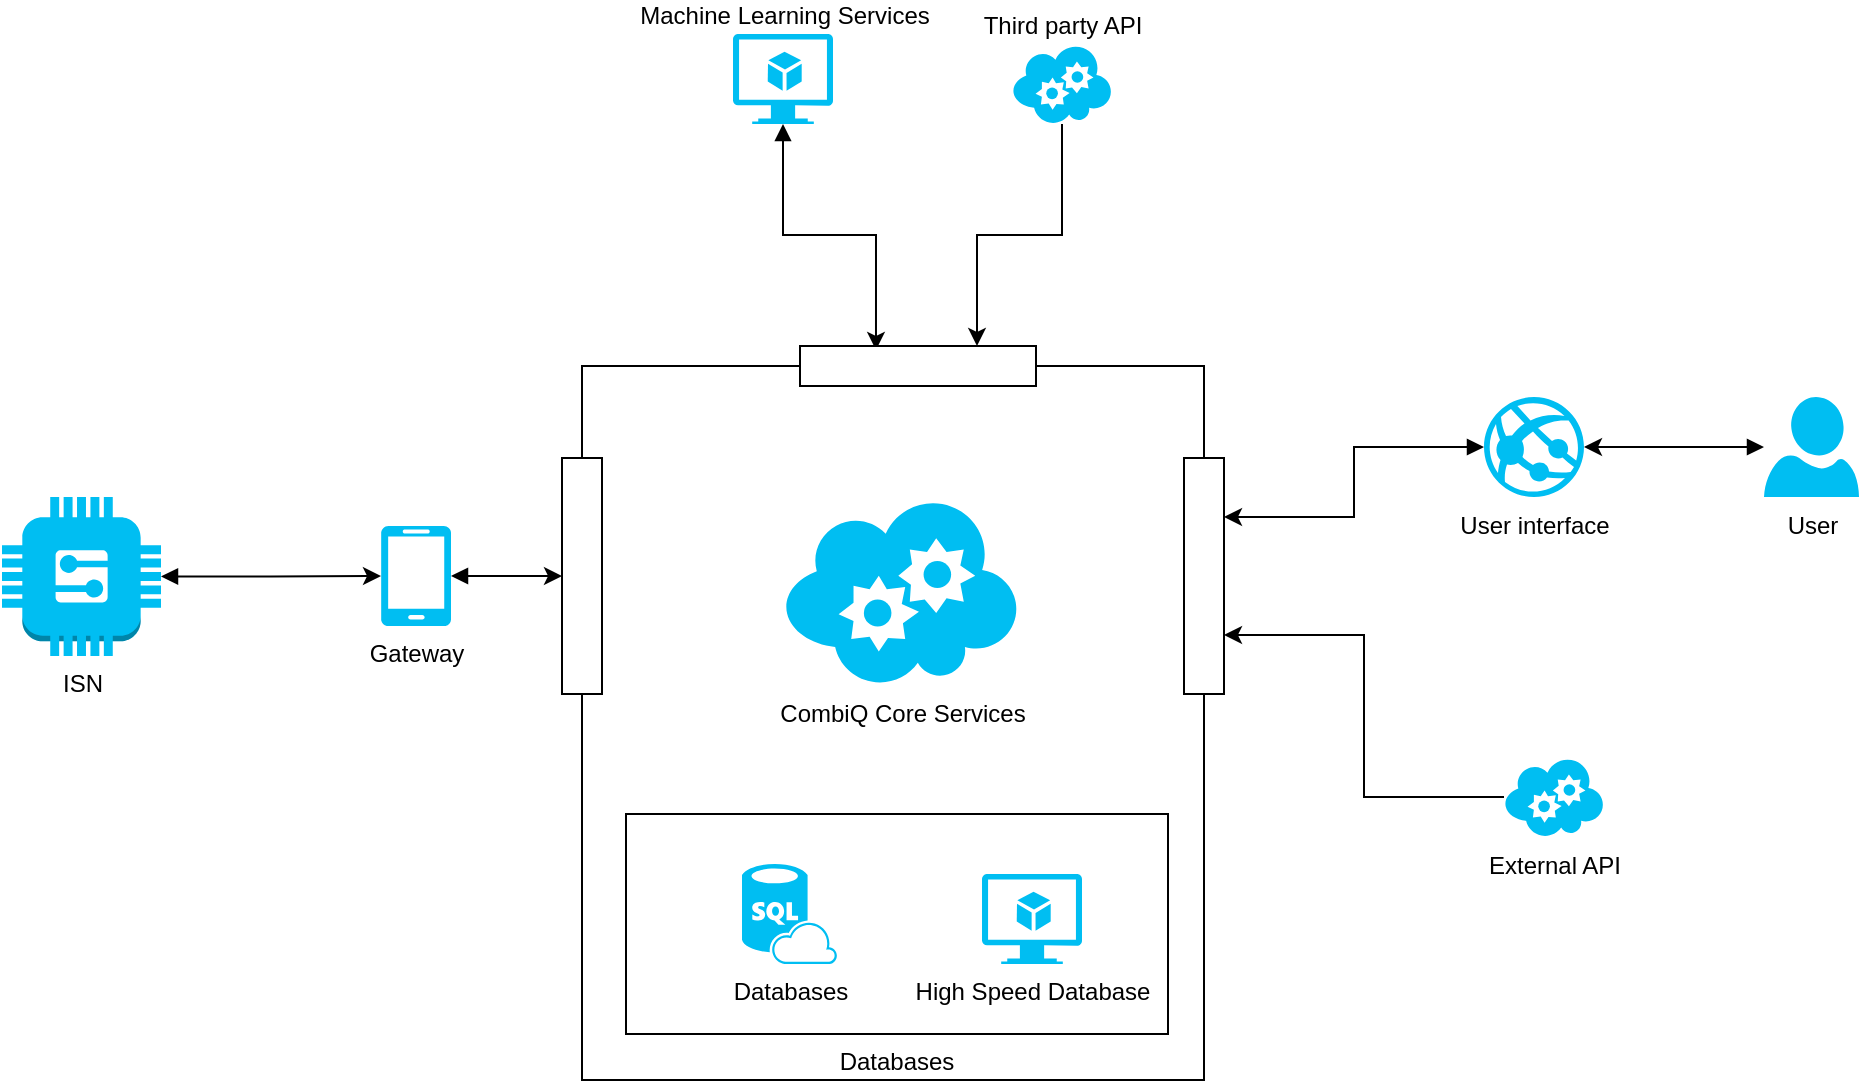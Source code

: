 <mxfile pages="1" version="11.2.1" type="github"><diagram id="LqM6onwOQd0Okm76uDqK" name="Page-1"><mxGraphModel dx="2232" dy="765" grid="1" gridSize="10" guides="1" tooltips="1" connect="1" arrows="1" fold="1" page="1" pageScale="1" pageWidth="850" pageHeight="1100" math="0" shadow="0"><root><mxCell id="0"/><mxCell id="1" parent="0"/><mxCell id="e4o2jVAC11LFmW6qhQUV-1" value="" style="rounded=0;whiteSpace=wrap;html=1;fillColor=#FFFFFF;labelPosition=center;verticalLabelPosition=bottom;align=center;verticalAlign=top;" vertex="1" parent="1"><mxGeometry x="160" y="226" width="311" height="357" as="geometry"/></mxCell><mxCell id="cEJeAylLHNZn5w-kEuxQ-17" value="Databases" style="rounded=0;whiteSpace=wrap;html=1;fillColor=#FFFFFF;labelPosition=center;verticalLabelPosition=bottom;align=center;verticalAlign=top;" parent="1" vertex="1"><mxGeometry x="182" y="450" width="271" height="110" as="geometry"/></mxCell><mxCell id="e4o2jVAC11LFmW6qhQUV-7" style="edgeStyle=orthogonalEdgeStyle;rounded=0;orthogonalLoop=1;jettySize=auto;html=1;entryX=1;entryY=0.25;entryDx=0;entryDy=0;startArrow=block;startFill=1;" edge="1" parent="1" source="cEJeAylLHNZn5w-kEuxQ-1" target="e4o2jVAC11LFmW6qhQUV-4"><mxGeometry relative="1" as="geometry"/></mxCell><mxCell id="cEJeAylLHNZn5w-kEuxQ-1" value="User interface" style="verticalLabelPosition=bottom;html=1;verticalAlign=top;align=center;strokeColor=none;fillColor=#00BEF2;shape=mxgraph.azure.azure_website;pointerEvents=1;" parent="1" vertex="1"><mxGeometry x="611" y="241.5" width="50" height="50" as="geometry"/></mxCell><mxCell id="cEJeAylLHNZn5w-kEuxQ-2" value="Databases" style="verticalLabelPosition=bottom;html=1;verticalAlign=top;align=center;strokeColor=none;fillColor=#00BEF2;shape=mxgraph.azure.sql_database_sql_azure;" parent="1" vertex="1"><mxGeometry x="240" y="475" width="47.5" height="50" as="geometry"/></mxCell><mxCell id="e4o2jVAC11LFmW6qhQUV-9" style="edgeStyle=orthogonalEdgeStyle;rounded=0;orthogonalLoop=1;jettySize=auto;html=1;entryX=0;entryY=0.5;entryDx=0;entryDy=0;startArrow=block;startFill=1;" edge="1" parent="1" source="cEJeAylLHNZn5w-kEuxQ-4" target="e4o2jVAC11LFmW6qhQUV-3"><mxGeometry relative="1" as="geometry"/></mxCell><mxCell id="cEJeAylLHNZn5w-kEuxQ-4" value="Gateway" style="verticalLabelPosition=bottom;html=1;verticalAlign=top;align=center;strokeColor=none;fillColor=#00BEF2;shape=mxgraph.azure.mobile;pointerEvents=1;" parent="1" vertex="1"><mxGeometry x="59.5" y="306" width="35" height="50" as="geometry"/></mxCell><mxCell id="cEJeAylLHNZn5w-kEuxQ-5" value="CombiQ Core Services" style="verticalLabelPosition=bottom;html=1;verticalAlign=top;align=center;strokeColor=none;fillColor=#00BEF2;shape=mxgraph.azure.cloud_service;" parent="1" vertex="1"><mxGeometry x="260.5" y="291.5" width="118" height="94" as="geometry"/></mxCell><mxCell id="e4o2jVAC11LFmW6qhQUV-12" style="edgeStyle=orthogonalEdgeStyle;rounded=0;orthogonalLoop=1;jettySize=auto;html=1;entryX=0.1;entryY=0.678;entryDx=0;entryDy=0;entryPerimeter=0;startArrow=block;startFill=1;" edge="1" parent="1" source="cEJeAylLHNZn5w-kEuxQ-6" target="e4o2jVAC11LFmW6qhQUV-5"><mxGeometry relative="1" as="geometry"/></mxCell><mxCell id="cEJeAylLHNZn5w-kEuxQ-6" value="Machine Learning Services" style="verticalLabelPosition=top;html=1;verticalAlign=bottom;align=center;strokeColor=none;fillColor=#00BEF2;shape=mxgraph.azure.virtual_machine_feature;pointerEvents=1;labelPosition=center;" parent="1" vertex="1"><mxGeometry x="235.5" y="60" width="50" height="45" as="geometry"/></mxCell><mxCell id="cEJeAylLHNZn5w-kEuxQ-14" style="edgeStyle=orthogonalEdgeStyle;rounded=0;orthogonalLoop=1;jettySize=auto;html=1;entryX=1;entryY=0.5;entryDx=0;entryDy=0;entryPerimeter=0;startArrow=block;startFill=1;" parent="1" source="cEJeAylLHNZn5w-kEuxQ-7" target="cEJeAylLHNZn5w-kEuxQ-1" edge="1"><mxGeometry relative="1" as="geometry"/></mxCell><mxCell id="cEJeAylLHNZn5w-kEuxQ-7" value="User" style="verticalLabelPosition=bottom;html=1;verticalAlign=top;align=center;strokeColor=none;fillColor=#00BEF2;shape=mxgraph.azure.user;" parent="1" vertex="1"><mxGeometry x="751" y="241.5" width="47.5" height="50" as="geometry"/></mxCell><mxCell id="cEJeAylLHNZn5w-kEuxQ-20" style="edgeStyle=orthogonalEdgeStyle;rounded=0;orthogonalLoop=1;jettySize=auto;html=1;entryX=0;entryY=0.5;entryDx=0;entryDy=0;entryPerimeter=0;startArrow=block;startFill=1;" parent="1" source="cEJeAylLHNZn5w-kEuxQ-9" target="cEJeAylLHNZn5w-kEuxQ-4" edge="1"><mxGeometry relative="1" as="geometry"/></mxCell><mxCell id="cEJeAylLHNZn5w-kEuxQ-9" value="ISN" style="outlineConnect=0;dashed=0;verticalLabelPosition=bottom;verticalAlign=top;align=center;html=1;shape=mxgraph.aws3.generic;fillColor=#00BEF2;gradientColor=none;" parent="1" vertex="1"><mxGeometry x="-130" y="291.5" width="79.5" height="79.5" as="geometry"/></mxCell><mxCell id="cEJeAylLHNZn5w-kEuxQ-10" value="High Speed Database" style="verticalLabelPosition=bottom;html=1;verticalAlign=top;align=center;strokeColor=none;fillColor=#00BEF2;shape=mxgraph.azure.virtual_machine_feature;pointerEvents=1;" parent="1" vertex="1"><mxGeometry x="360" y="480" width="50" height="45" as="geometry"/></mxCell><mxCell id="e4o2jVAC11LFmW6qhQUV-11" style="edgeStyle=orthogonalEdgeStyle;rounded=0;orthogonalLoop=1;jettySize=auto;html=1;entryX=0;entryY=0.25;entryDx=0;entryDy=0;startArrow=none;startFill=0;" edge="1" parent="1" source="cEJeAylLHNZn5w-kEuxQ-11" target="e4o2jVAC11LFmW6qhQUV-5"><mxGeometry relative="1" as="geometry"/></mxCell><mxCell id="cEJeAylLHNZn5w-kEuxQ-11" value="Third party API" style="verticalLabelPosition=top;html=1;verticalAlign=bottom;align=center;strokeColor=none;fillColor=#00BEF2;shape=mxgraph.azure.cloud_service;labelPosition=center;" parent="1" vertex="1"><mxGeometry x="375" y="65" width="50" height="40" as="geometry"/></mxCell><mxCell id="e4o2jVAC11LFmW6qhQUV-3" value="" style="rounded=0;whiteSpace=wrap;html=1;fillColor=#FFFFFF;" vertex="1" parent="1"><mxGeometry x="150" y="272" width="20" height="118" as="geometry"/></mxCell><mxCell id="e4o2jVAC11LFmW6qhQUV-4" value="" style="rounded=0;whiteSpace=wrap;html=1;fillColor=#FFFFFF;" vertex="1" parent="1"><mxGeometry x="461" y="272" width="20" height="118" as="geometry"/></mxCell><mxCell id="e4o2jVAC11LFmW6qhQUV-5" value="" style="rounded=0;whiteSpace=wrap;html=1;fillColor=#FFFFFF;rotation=90;" vertex="1" parent="1"><mxGeometry x="318" y="167" width="20" height="118" as="geometry"/></mxCell><mxCell id="e4o2jVAC11LFmW6qhQUV-13" style="edgeStyle=orthogonalEdgeStyle;rounded=0;orthogonalLoop=1;jettySize=auto;html=1;entryX=1;entryY=0.75;entryDx=0;entryDy=0;startArrow=none;startFill=0;" edge="1" parent="1" source="e4o2jVAC11LFmW6qhQUV-10" target="e4o2jVAC11LFmW6qhQUV-4"><mxGeometry relative="1" as="geometry"/></mxCell><mxCell id="e4o2jVAC11LFmW6qhQUV-10" value="External API" style="verticalLabelPosition=bottom;html=1;verticalAlign=top;align=center;strokeColor=none;fillColor=#00BEF2;shape=mxgraph.azure.cloud_service;" vertex="1" parent="1"><mxGeometry x="621" y="421.5" width="50" height="40" as="geometry"/></mxCell></root></mxGraphModel></diagram></mxfile>